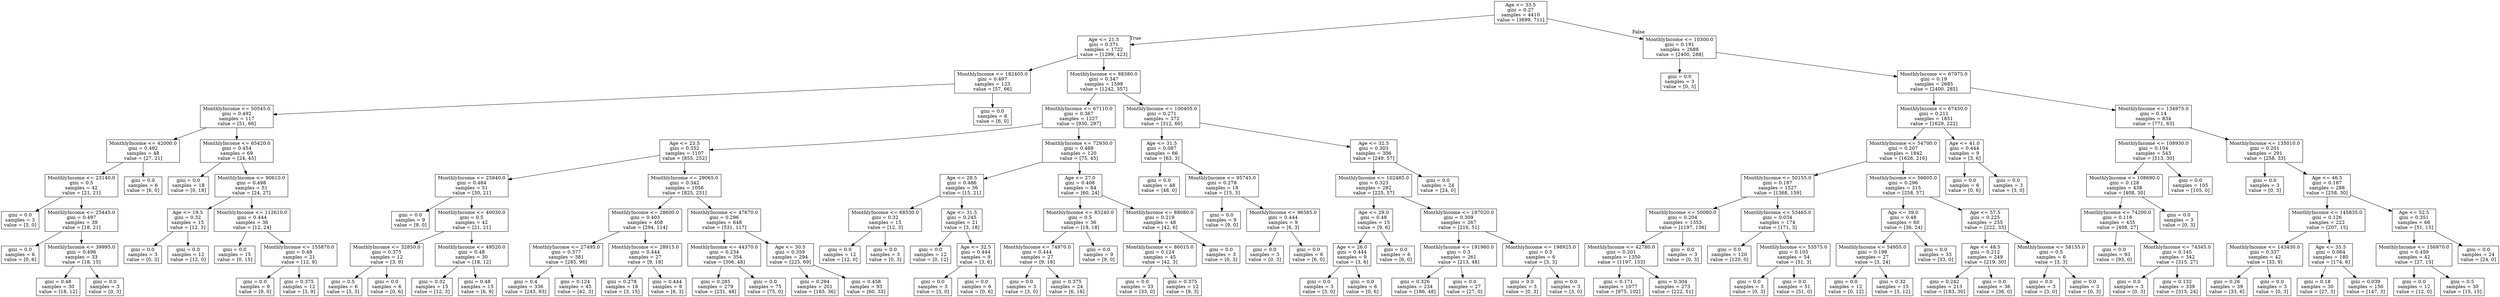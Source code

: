 digraph Tree {
node [shape=box] ;
0 [label="Age <= 33.5\ngini = 0.27\nsamples = 4410\nvalue = [3699, 711]"] ;
1 [label="Age <= 21.5\ngini = 0.371\nsamples = 1722\nvalue = [1299, 423]"] ;
0 -> 1 [labeldistance=2.5, labelangle=45, headlabel="True"] ;
2 [label="MonthlyIncome <= 182405.0\ngini = 0.497\nsamples = 123\nvalue = [57, 66]"] ;
1 -> 2 ;
3 [label="MonthlyIncome <= 50545.0\ngini = 0.492\nsamples = 117\nvalue = [51, 66]"] ;
2 -> 3 ;
4 [label="MonthlyIncome <= 42000.0\ngini = 0.492\nsamples = 48\nvalue = [27, 21]"] ;
3 -> 4 ;
5 [label="MonthlyIncome <= 23140.0\ngini = 0.5\nsamples = 42\nvalue = [21, 21]"] ;
4 -> 5 ;
6 [label="gini = 0.0\nsamples = 3\nvalue = [3, 0]"] ;
5 -> 6 ;
7 [label="MonthlyIncome <= 25445.0\ngini = 0.497\nsamples = 39\nvalue = [18, 21]"] ;
5 -> 7 ;
8 [label="gini = 0.0\nsamples = 6\nvalue = [0, 6]"] ;
7 -> 8 ;
9 [label="MonthlyIncome <= 39995.0\ngini = 0.496\nsamples = 33\nvalue = [18, 15]"] ;
7 -> 9 ;
10 [label="gini = 0.48\nsamples = 30\nvalue = [18, 12]"] ;
9 -> 10 ;
11 [label="gini = 0.0\nsamples = 3\nvalue = [0, 3]"] ;
9 -> 11 ;
12 [label="gini = 0.0\nsamples = 6\nvalue = [6, 0]"] ;
4 -> 12 ;
13 [label="MonthlyIncome <= 65420.0\ngini = 0.454\nsamples = 69\nvalue = [24, 45]"] ;
3 -> 13 ;
14 [label="gini = 0.0\nsamples = 18\nvalue = [0, 18]"] ;
13 -> 14 ;
15 [label="MonthlyIncome <= 90610.0\ngini = 0.498\nsamples = 51\nvalue = [24, 27]"] ;
13 -> 15 ;
16 [label="Age <= 19.5\ngini = 0.32\nsamples = 15\nvalue = [12, 3]"] ;
15 -> 16 ;
17 [label="gini = 0.0\nsamples = 3\nvalue = [0, 3]"] ;
16 -> 17 ;
18 [label="gini = 0.0\nsamples = 12\nvalue = [12, 0]"] ;
16 -> 18 ;
19 [label="MonthlyIncome <= 112610.0\ngini = 0.444\nsamples = 36\nvalue = [12, 24]"] ;
15 -> 19 ;
20 [label="gini = 0.0\nsamples = 15\nvalue = [0, 15]"] ;
19 -> 20 ;
21 [label="MonthlyIncome <= 155870.0\ngini = 0.49\nsamples = 21\nvalue = [12, 9]"] ;
19 -> 21 ;
22 [label="gini = 0.0\nsamples = 9\nvalue = [9, 0]"] ;
21 -> 22 ;
23 [label="gini = 0.375\nsamples = 12\nvalue = [3, 9]"] ;
21 -> 23 ;
24 [label="gini = 0.0\nsamples = 6\nvalue = [6, 0]"] ;
2 -> 24 ;
25 [label="MonthlyIncome <= 88380.0\ngini = 0.347\nsamples = 1599\nvalue = [1242, 357]"] ;
1 -> 25 ;
26 [label="MonthlyIncome <= 67110.0\ngini = 0.367\nsamples = 1227\nvalue = [930, 297]"] ;
25 -> 26 ;
27 [label="Age <= 23.5\ngini = 0.352\nsamples = 1107\nvalue = [855, 252]"] ;
26 -> 27 ;
28 [label="MonthlyIncome <= 25940.0\ngini = 0.484\nsamples = 51\nvalue = [30, 21]"] ;
27 -> 28 ;
29 [label="gini = 0.0\nsamples = 9\nvalue = [9, 0]"] ;
28 -> 29 ;
30 [label="MonthlyIncome <= 40030.0\ngini = 0.5\nsamples = 42\nvalue = [21, 21]"] ;
28 -> 30 ;
31 [label="MonthlyIncome <= 32850.0\ngini = 0.375\nsamples = 12\nvalue = [3, 9]"] ;
30 -> 31 ;
32 [label="gini = 0.5\nsamples = 6\nvalue = [3, 3]"] ;
31 -> 32 ;
33 [label="gini = 0.0\nsamples = 6\nvalue = [0, 6]"] ;
31 -> 33 ;
34 [label="MonthlyIncome <= 49520.0\ngini = 0.48\nsamples = 30\nvalue = [18, 12]"] ;
30 -> 34 ;
35 [label="gini = 0.32\nsamples = 15\nvalue = [12, 3]"] ;
34 -> 35 ;
36 [label="gini = 0.48\nsamples = 15\nvalue = [6, 9]"] ;
34 -> 36 ;
37 [label="MonthlyIncome <= 29065.0\ngini = 0.342\nsamples = 1056\nvalue = [825, 231]"] ;
27 -> 37 ;
38 [label="MonthlyIncome <= 28600.0\ngini = 0.403\nsamples = 408\nvalue = [294, 114]"] ;
37 -> 38 ;
39 [label="MonthlyIncome <= 27495.0\ngini = 0.377\nsamples = 381\nvalue = [285, 96]"] ;
38 -> 39 ;
40 [label="gini = 0.4\nsamples = 336\nvalue = [243, 93]"] ;
39 -> 40 ;
41 [label="gini = 0.124\nsamples = 45\nvalue = [42, 3]"] ;
39 -> 41 ;
42 [label="MonthlyIncome <= 28915.0\ngini = 0.444\nsamples = 27\nvalue = [9, 18]"] ;
38 -> 42 ;
43 [label="gini = 0.278\nsamples = 18\nvalue = [3, 15]"] ;
42 -> 43 ;
44 [label="gini = 0.444\nsamples = 9\nvalue = [6, 3]"] ;
42 -> 44 ;
45 [label="MonthlyIncome <= 47670.0\ngini = 0.296\nsamples = 648\nvalue = [531, 117]"] ;
37 -> 45 ;
46 [label="MonthlyIncome <= 44370.0\ngini = 0.234\nsamples = 354\nvalue = [306, 48]"] ;
45 -> 46 ;
47 [label="gini = 0.285\nsamples = 279\nvalue = [231, 48]"] ;
46 -> 47 ;
48 [label="gini = 0.0\nsamples = 75\nvalue = [75, 0]"] ;
46 -> 48 ;
49 [label="Age <= 30.5\ngini = 0.359\nsamples = 294\nvalue = [225, 69]"] ;
45 -> 49 ;
50 [label="gini = 0.294\nsamples = 201\nvalue = [165, 36]"] ;
49 -> 50 ;
51 [label="gini = 0.458\nsamples = 93\nvalue = [60, 33]"] ;
49 -> 51 ;
52 [label="MonthlyIncome <= 72930.0\ngini = 0.469\nsamples = 120\nvalue = [75, 45]"] ;
26 -> 52 ;
53 [label="Age <= 28.5\ngini = 0.486\nsamples = 36\nvalue = [15, 21]"] ;
52 -> 53 ;
54 [label="MonthlyIncome <= 68530.0\ngini = 0.32\nsamples = 15\nvalue = [12, 3]"] ;
53 -> 54 ;
55 [label="gini = 0.0\nsamples = 12\nvalue = [12, 0]"] ;
54 -> 55 ;
56 [label="gini = 0.0\nsamples = 3\nvalue = [0, 3]"] ;
54 -> 56 ;
57 [label="Age <= 31.5\ngini = 0.245\nsamples = 21\nvalue = [3, 18]"] ;
53 -> 57 ;
58 [label="gini = 0.0\nsamples = 12\nvalue = [0, 12]"] ;
57 -> 58 ;
59 [label="Age <= 32.5\ngini = 0.444\nsamples = 9\nvalue = [3, 6]"] ;
57 -> 59 ;
60 [label="gini = 0.0\nsamples = 3\nvalue = [3, 0]"] ;
59 -> 60 ;
61 [label="gini = 0.0\nsamples = 6\nvalue = [0, 6]"] ;
59 -> 61 ;
62 [label="Age <= 27.0\ngini = 0.408\nsamples = 84\nvalue = [60, 24]"] ;
52 -> 62 ;
63 [label="MonthlyIncome <= 83240.0\ngini = 0.5\nsamples = 36\nvalue = [18, 18]"] ;
62 -> 63 ;
64 [label="MonthlyIncome <= 74970.0\ngini = 0.444\nsamples = 27\nvalue = [9, 18]"] ;
63 -> 64 ;
65 [label="gini = 0.0\nsamples = 3\nvalue = [3, 0]"] ;
64 -> 65 ;
66 [label="gini = 0.375\nsamples = 24\nvalue = [6, 18]"] ;
64 -> 66 ;
67 [label="gini = 0.0\nsamples = 9\nvalue = [9, 0]"] ;
63 -> 67 ;
68 [label="MonthlyIncome <= 88080.0\ngini = 0.219\nsamples = 48\nvalue = [42, 6]"] ;
62 -> 68 ;
69 [label="MonthlyIncome <= 86015.0\ngini = 0.124\nsamples = 45\nvalue = [42, 3]"] ;
68 -> 69 ;
70 [label="gini = 0.0\nsamples = 33\nvalue = [33, 0]"] ;
69 -> 70 ;
71 [label="gini = 0.375\nsamples = 12\nvalue = [9, 3]"] ;
69 -> 71 ;
72 [label="gini = 0.0\nsamples = 3\nvalue = [0, 3]"] ;
68 -> 72 ;
73 [label="MonthlyIncome <= 100405.0\ngini = 0.271\nsamples = 372\nvalue = [312, 60]"] ;
25 -> 73 ;
74 [label="Age <= 31.5\ngini = 0.087\nsamples = 66\nvalue = [63, 3]"] ;
73 -> 74 ;
75 [label="gini = 0.0\nsamples = 48\nvalue = [48, 0]"] ;
74 -> 75 ;
76 [label="MonthlyIncome <= 95745.0\ngini = 0.278\nsamples = 18\nvalue = [15, 3]"] ;
74 -> 76 ;
77 [label="gini = 0.0\nsamples = 9\nvalue = [9, 0]"] ;
76 -> 77 ;
78 [label="MonthlyIncome <= 96585.0\ngini = 0.444\nsamples = 9\nvalue = [6, 3]"] ;
76 -> 78 ;
79 [label="gini = 0.0\nsamples = 3\nvalue = [0, 3]"] ;
78 -> 79 ;
80 [label="gini = 0.0\nsamples = 6\nvalue = [6, 0]"] ;
78 -> 80 ;
81 [label="Age <= 32.5\ngini = 0.303\nsamples = 306\nvalue = [249, 57]"] ;
73 -> 81 ;
82 [label="MonthlyIncome <= 102485.0\ngini = 0.323\nsamples = 282\nvalue = [225, 57]"] ;
81 -> 82 ;
83 [label="Age <= 29.0\ngini = 0.48\nsamples = 15\nvalue = [9, 6]"] ;
82 -> 83 ;
84 [label="Age <= 26.0\ngini = 0.444\nsamples = 9\nvalue = [3, 6]"] ;
83 -> 84 ;
85 [label="gini = 0.0\nsamples = 3\nvalue = [3, 0]"] ;
84 -> 85 ;
86 [label="gini = 0.0\nsamples = 6\nvalue = [0, 6]"] ;
84 -> 86 ;
87 [label="gini = 0.0\nsamples = 6\nvalue = [6, 0]"] ;
83 -> 87 ;
88 [label="MonthlyIncome <= 197020.0\ngini = 0.309\nsamples = 267\nvalue = [216, 51]"] ;
82 -> 88 ;
89 [label="MonthlyIncome <= 191960.0\ngini = 0.3\nsamples = 261\nvalue = [213, 48]"] ;
88 -> 89 ;
90 [label="gini = 0.326\nsamples = 234\nvalue = [186, 48]"] ;
89 -> 90 ;
91 [label="gini = 0.0\nsamples = 27\nvalue = [27, 0]"] ;
89 -> 91 ;
92 [label="MonthlyIncome <= 198925.0\ngini = 0.5\nsamples = 6\nvalue = [3, 3]"] ;
88 -> 92 ;
93 [label="gini = 0.0\nsamples = 3\nvalue = [0, 3]"] ;
92 -> 93 ;
94 [label="gini = 0.0\nsamples = 3\nvalue = [3, 0]"] ;
92 -> 94 ;
95 [label="gini = 0.0\nsamples = 24\nvalue = [24, 0]"] ;
81 -> 95 ;
96 [label="MonthlyIncome <= 10300.0\ngini = 0.191\nsamples = 2688\nvalue = [2400, 288]"] ;
0 -> 96 [labeldistance=2.5, labelangle=-45, headlabel="False"] ;
97 [label="gini = 0.0\nsamples = 3\nvalue = [0, 3]"] ;
96 -> 97 ;
98 [label="MonthlyIncome <= 67975.0\ngini = 0.19\nsamples = 2685\nvalue = [2400, 285]"] ;
96 -> 98 ;
99 [label="MonthlyIncome <= 67450.0\ngini = 0.211\nsamples = 1851\nvalue = [1629, 222]"] ;
98 -> 99 ;
100 [label="MonthlyIncome <= 54700.0\ngini = 0.207\nsamples = 1842\nvalue = [1626, 216]"] ;
99 -> 100 ;
101 [label="MonthlyIncome <= 50155.0\ngini = 0.187\nsamples = 1527\nvalue = [1368, 159]"] ;
100 -> 101 ;
102 [label="MonthlyIncome <= 50080.0\ngini = 0.204\nsamples = 1353\nvalue = [1197, 156]"] ;
101 -> 102 ;
103 [label="MonthlyIncome <= 42780.0\ngini = 0.201\nsamples = 1350\nvalue = [1197, 153]"] ;
102 -> 103 ;
104 [label="gini = 0.171\nsamples = 1077\nvalue = [975, 102]"] ;
103 -> 104 ;
105 [label="gini = 0.304\nsamples = 273\nvalue = [222, 51]"] ;
103 -> 105 ;
106 [label="gini = 0.0\nsamples = 3\nvalue = [0, 3]"] ;
102 -> 106 ;
107 [label="MonthlyIncome <= 53465.0\ngini = 0.034\nsamples = 174\nvalue = [171, 3]"] ;
101 -> 107 ;
108 [label="gini = 0.0\nsamples = 120\nvalue = [120, 0]"] ;
107 -> 108 ;
109 [label="MonthlyIncome <= 53575.0\ngini = 0.105\nsamples = 54\nvalue = [51, 3]"] ;
107 -> 109 ;
110 [label="gini = 0.0\nsamples = 3\nvalue = [0, 3]"] ;
109 -> 110 ;
111 [label="gini = 0.0\nsamples = 51\nvalue = [51, 0]"] ;
109 -> 111 ;
112 [label="MonthlyIncome <= 56605.0\ngini = 0.296\nsamples = 315\nvalue = [258, 57]"] ;
100 -> 112 ;
113 [label="Age <= 39.0\ngini = 0.48\nsamples = 60\nvalue = [36, 24]"] ;
112 -> 113 ;
114 [label="MonthlyIncome <= 54955.0\ngini = 0.198\nsamples = 27\nvalue = [3, 24]"] ;
113 -> 114 ;
115 [label="gini = 0.0\nsamples = 12\nvalue = [0, 12]"] ;
114 -> 115 ;
116 [label="gini = 0.32\nsamples = 15\nvalue = [3, 12]"] ;
114 -> 116 ;
117 [label="gini = 0.0\nsamples = 33\nvalue = [33, 0]"] ;
113 -> 117 ;
118 [label="Age <= 57.5\ngini = 0.225\nsamples = 255\nvalue = [222, 33]"] ;
112 -> 118 ;
119 [label="Age <= 48.5\ngini = 0.212\nsamples = 249\nvalue = [219, 30]"] ;
118 -> 119 ;
120 [label="gini = 0.242\nsamples = 213\nvalue = [183, 30]"] ;
119 -> 120 ;
121 [label="gini = 0.0\nsamples = 36\nvalue = [36, 0]"] ;
119 -> 121 ;
122 [label="MonthlyIncome <= 58155.0\ngini = 0.5\nsamples = 6\nvalue = [3, 3]"] ;
118 -> 122 ;
123 [label="gini = 0.0\nsamples = 3\nvalue = [3, 0]"] ;
122 -> 123 ;
124 [label="gini = 0.0\nsamples = 3\nvalue = [0, 3]"] ;
122 -> 124 ;
125 [label="Age <= 41.0\ngini = 0.444\nsamples = 9\nvalue = [3, 6]"] ;
99 -> 125 ;
126 [label="gini = 0.0\nsamples = 6\nvalue = [0, 6]"] ;
125 -> 126 ;
127 [label="gini = 0.0\nsamples = 3\nvalue = [3, 0]"] ;
125 -> 127 ;
128 [label="MonthlyIncome <= 134975.0\ngini = 0.14\nsamples = 834\nvalue = [771, 63]"] ;
98 -> 128 ;
129 [label="MonthlyIncome <= 108930.0\ngini = 0.104\nsamples = 543\nvalue = [513, 30]"] ;
128 -> 129 ;
130 [label="MonthlyIncome <= 108690.0\ngini = 0.128\nsamples = 438\nvalue = [408, 30]"] ;
129 -> 130 ;
131 [label="MonthlyIncome <= 74200.0\ngini = 0.116\nsamples = 435\nvalue = [408, 27]"] ;
130 -> 131 ;
132 [label="gini = 0.0\nsamples = 93\nvalue = [93, 0]"] ;
131 -> 132 ;
133 [label="MonthlyIncome <= 74345.0\ngini = 0.145\nsamples = 342\nvalue = [315, 27]"] ;
131 -> 133 ;
134 [label="gini = 0.0\nsamples = 3\nvalue = [0, 3]"] ;
133 -> 134 ;
135 [label="gini = 0.132\nsamples = 339\nvalue = [315, 24]"] ;
133 -> 135 ;
136 [label="gini = 0.0\nsamples = 3\nvalue = [0, 3]"] ;
130 -> 136 ;
137 [label="gini = 0.0\nsamples = 105\nvalue = [105, 0]"] ;
129 -> 137 ;
138 [label="MonthlyIncome <= 135010.0\ngini = 0.201\nsamples = 291\nvalue = [258, 33]"] ;
128 -> 138 ;
139 [label="gini = 0.0\nsamples = 3\nvalue = [0, 3]"] ;
138 -> 139 ;
140 [label="Age <= 46.5\ngini = 0.187\nsamples = 288\nvalue = [258, 30]"] ;
138 -> 140 ;
141 [label="MonthlyIncome <= 145835.0\ngini = 0.126\nsamples = 222\nvalue = [207, 15]"] ;
140 -> 141 ;
142 [label="MonthlyIncome <= 143430.0\ngini = 0.337\nsamples = 42\nvalue = [33, 9]"] ;
141 -> 142 ;
143 [label="gini = 0.26\nsamples = 39\nvalue = [33, 6]"] ;
142 -> 143 ;
144 [label="gini = 0.0\nsamples = 3\nvalue = [0, 3]"] ;
142 -> 144 ;
145 [label="Age <= 35.5\ngini = 0.064\nsamples = 180\nvalue = [174, 6]"] ;
141 -> 145 ;
146 [label="gini = 0.18\nsamples = 30\nvalue = [27, 3]"] ;
145 -> 146 ;
147 [label="gini = 0.039\nsamples = 150\nvalue = [147, 3]"] ;
145 -> 147 ;
148 [label="Age <= 52.5\ngini = 0.351\nsamples = 66\nvalue = [51, 15]"] ;
140 -> 148 ;
149 [label="MonthlyIncome <= 156970.0\ngini = 0.459\nsamples = 42\nvalue = [27, 15]"] ;
148 -> 149 ;
150 [label="gini = 0.0\nsamples = 12\nvalue = [12, 0]"] ;
149 -> 150 ;
151 [label="gini = 0.5\nsamples = 30\nvalue = [15, 15]"] ;
149 -> 151 ;
152 [label="gini = 0.0\nsamples = 24\nvalue = [24, 0]"] ;
148 -> 152 ;
}